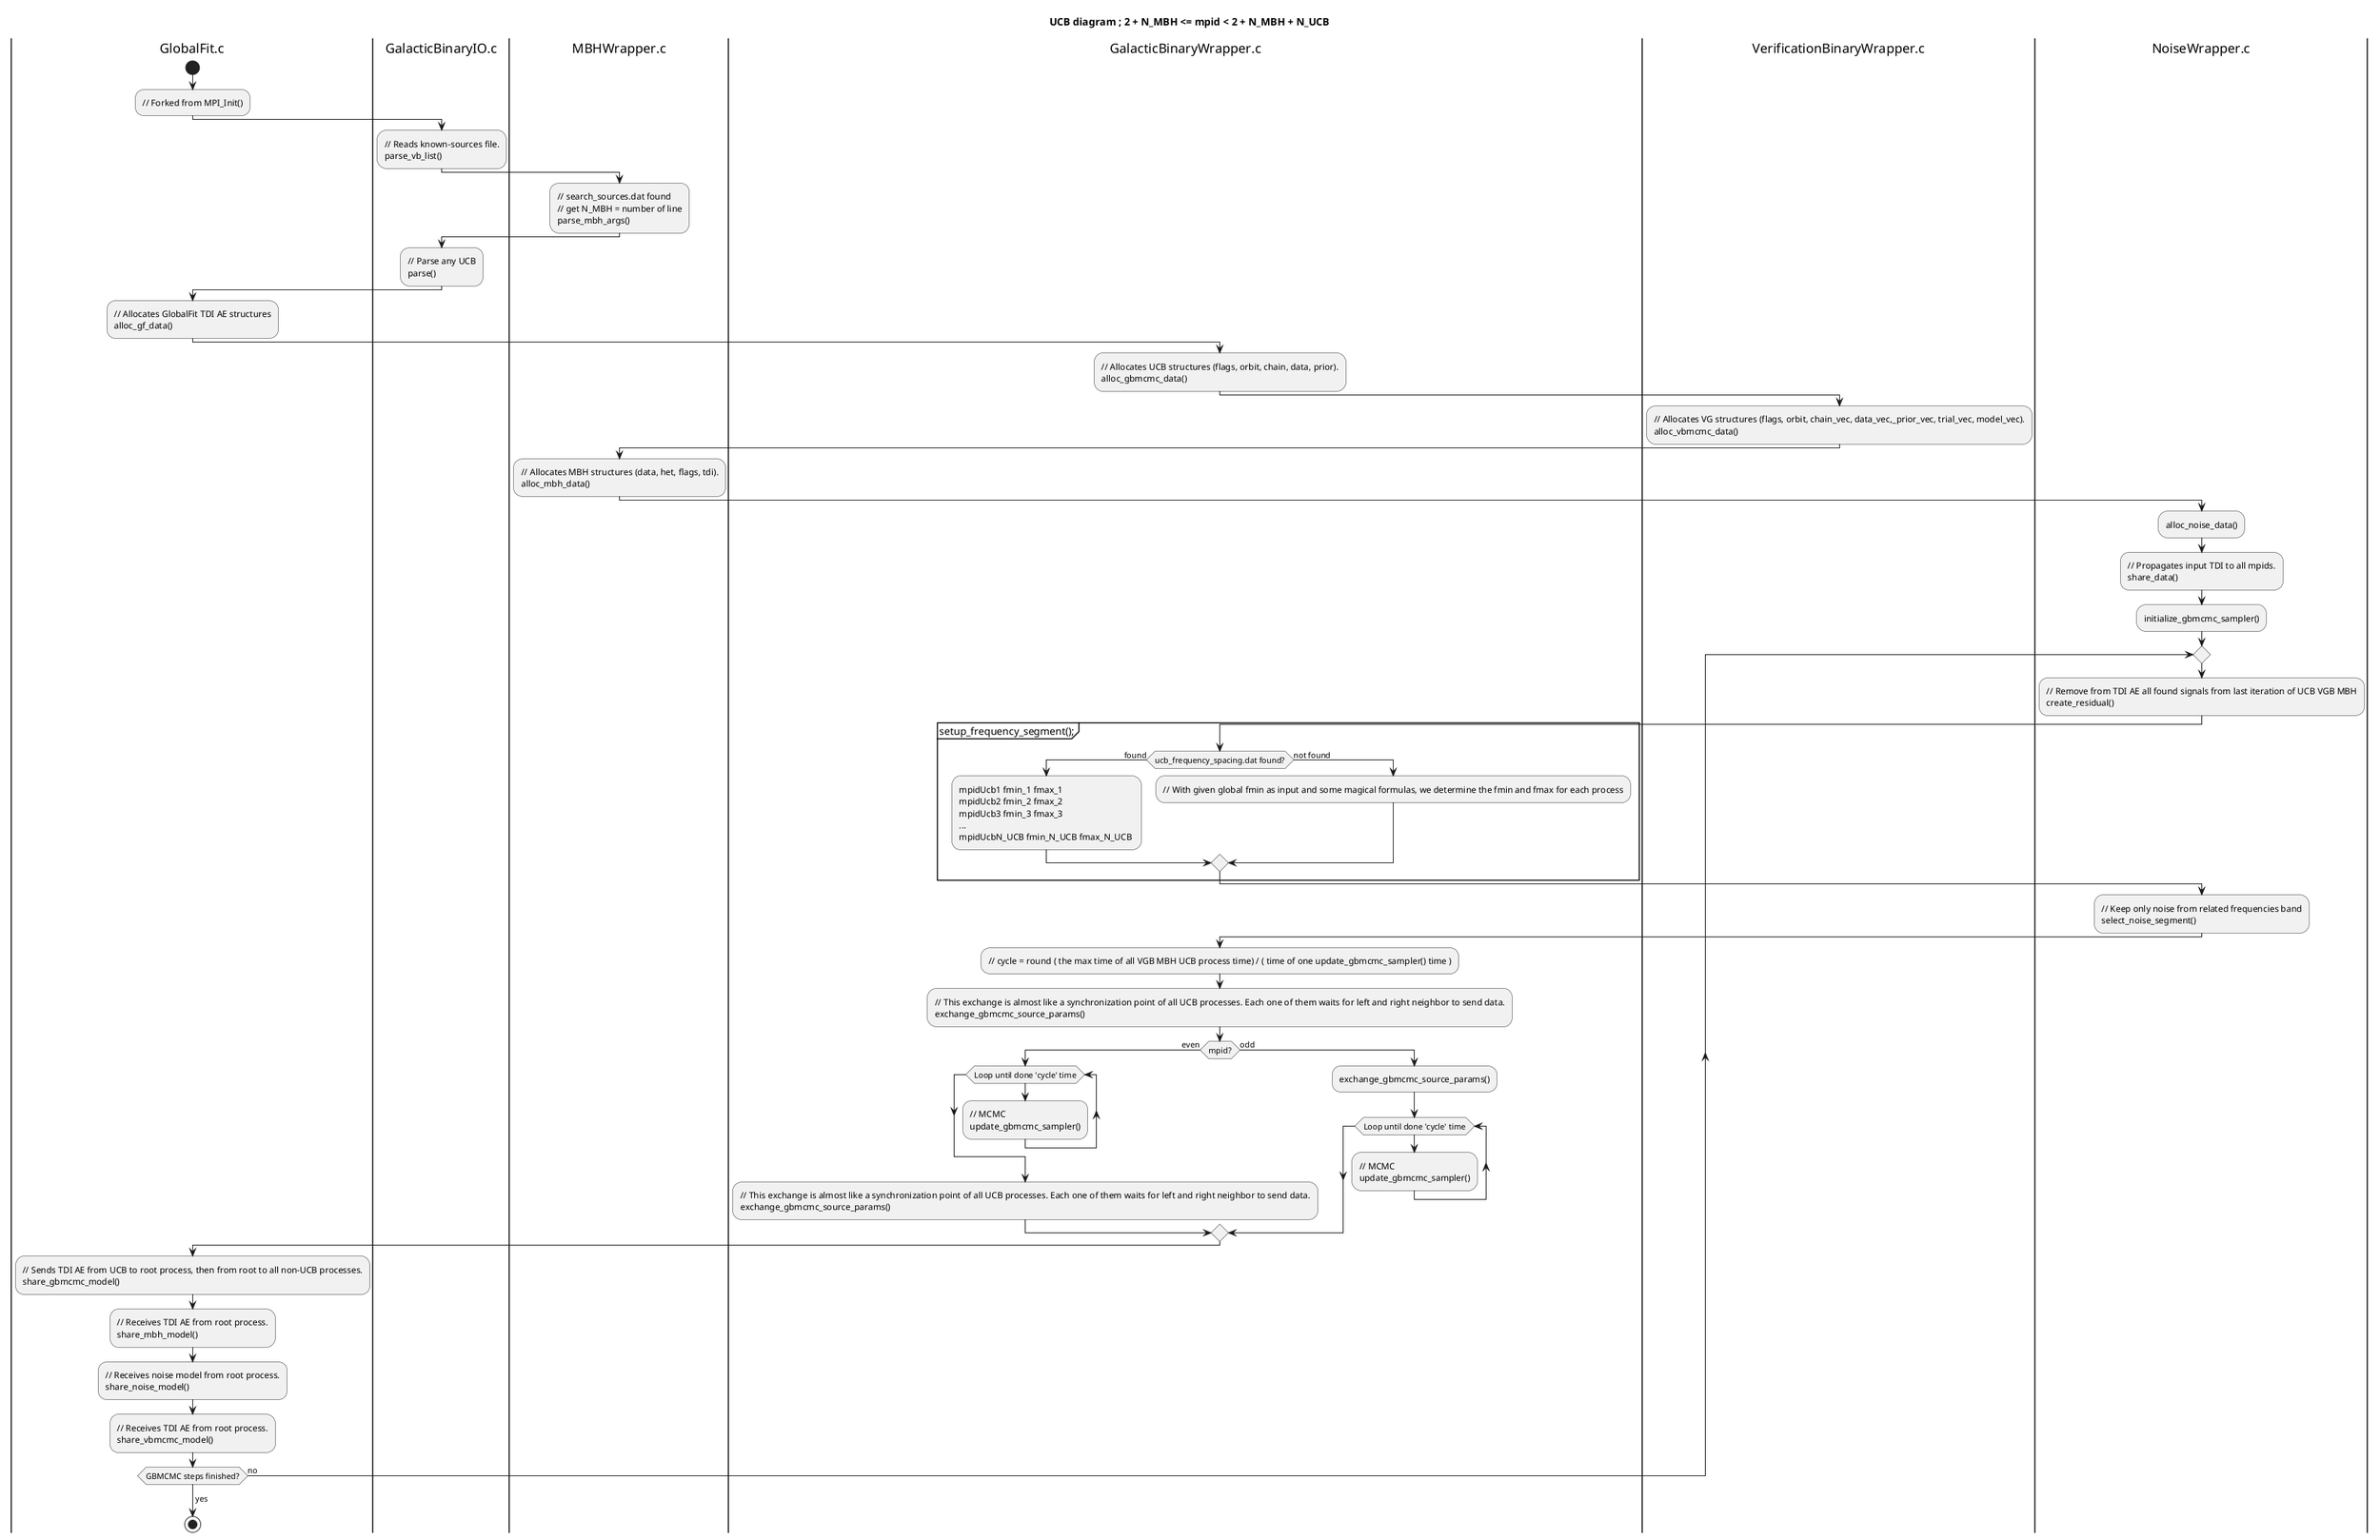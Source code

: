 @startuml
title UCB diagram ; 2 + N_MBH <= mpid < 2 + N_MBH + N_UCB

|#white|GlobalFit.c|
start
  :// Forked from MPI_Init();

  |#white|GalacticBinaryIO.c|
  :// Reads known-sources file.
  parse_vb_list();

  |#white|MBHWrapper.c|
  :// search_sources.dat found
  // get N_MBH = number of line
  parse_mbh_args();

  |#white|GalacticBinaryIO.c|
  :// Parse any UCB 
  parse();

  |#white|GlobalFit.c|
  :// Allocates GlobalFit TDI AE structures
  alloc_gf_data();

  |#white|GalacticBinaryWrapper.c|
  :// Allocates UCB structures (flags, orbit, chain, data, prior).
  alloc_gbmcmc_data();

  |#white|VerificationBinaryWrapper.c|
  :// Allocates VG structures (flags, orbit, chain_vec, data_vec,_prior_vec, trial_vec, model_vec).
  alloc_vbmcmc_data();

  |#white|MBHWrapper.c|
  :// Allocates MBH structures (data, het, flags, tdi).
  alloc_mbh_data();

  |#white|NoiseWrapper.c|
  :alloc_noise_data();

  :// Propagates input TDI to all mpids.
  share_data();

  :initialize_gbmcmc_sampler();

  repeat
    :// Remove from TDI AE all found signals from last iteration of UCB VGB MBH
    create_residual();

    |#white|GalacticBinaryWrapper.c|
    group setup_frequency_segment();

    if (ucb_frequency_spacing.dat found?) then (found)
      :mpidUcb1 fmin_1 fmax_1
      mpidUcb2 fmin_2 fmax_2
      mpidUcb3 fmin_3 fmax_3
      ...
      mpidUcbN_UCB fmin_N_UCB fmax_N_UCB ;
    else (not found)
      :// With given global fmin as input and some magical formulas, we determine the fmin and fmax for each process;
    endif
    end group

    |#white|NoiseWrapper.c|
    :// Keep only noise from related frequencies band
    select_noise_segment();

    |#white|GalacticBinaryWrapper.c|
    :// cycle = round ( the max time of all VGB MBH UCB process time) / ( time of one update_gbmcmc_sampler() time );

    :// This exchange is almost like a synchronization point of all UCB processes. Each one of them waits for left and right neighbor to send data.
    exchange_gbmcmc_source_params();
    if (mpid?) then (even)
      while (Loop until done 'cycle' time)
        :// MCMC
        update_gbmcmc_sampler();
      endwhile
      :// This exchange is almost like a synchronization point of all UCB processes. Each one of them waits for left and right neighbor to send data.
      exchange_gbmcmc_source_params();
    else (odd)
      :exchange_gbmcmc_source_params();
      while (Loop until done 'cycle' time)
        :// MCMC
        update_gbmcmc_sampler();
      endwhile
    endif
  
    |#white|GlobalFit.c|
    :// Sends TDI AE from UCB to root process, then from root to all non-UCB processes.
    share_gbmcmc_model();

    :// Receives TDI AE from root process.
    share_mbh_model();

    :// Receives noise model from root process.
    share_noise_model();

    :// Receives TDI AE from root process.
    share_vbmcmc_model();

  repeat while (GBMCMC steps finished?) is (no)
  ->yes;
stop
@enduml